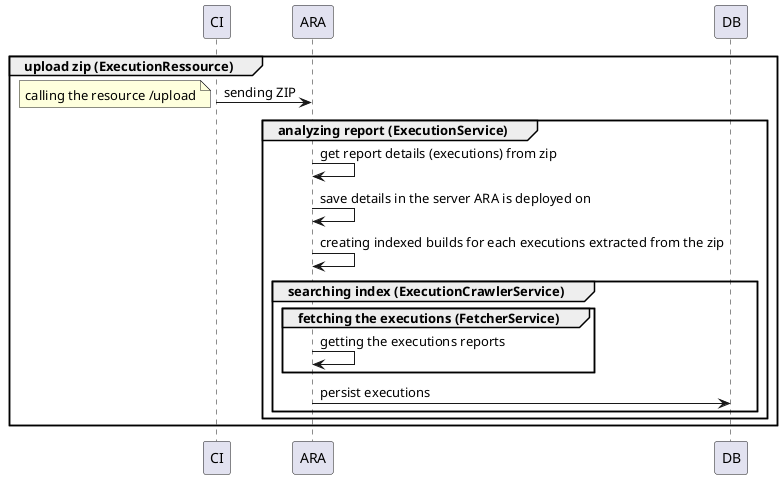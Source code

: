 @startuml
group upload zip (ExecutionRessource)
  CI -> ARA : sending ZIP
  note left: calling the resource /upload
  group analyzing report (ExecutionService)
    ARA -> ARA : get report details (executions) from zip
    ARA -> ARA : save details in the server ARA is deployed on
    ARA -> ARA: creating indexed builds for each executions extracted from the zip
    group searching index (ExecutionCrawlerService)
      group fetching the executions (FetcherService)
        ARA -> ARA: getting the executions reports
      end
      ARA -> DB: persist executions
    end
  end
end
@enduml